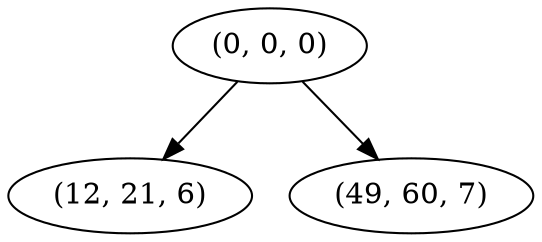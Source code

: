 digraph tree {
    "(0, 0, 0)";
    "(12, 21, 6)";
    "(49, 60, 7)";
    "(0, 0, 0)" -> "(12, 21, 6)";
    "(0, 0, 0)" -> "(49, 60, 7)";
}
